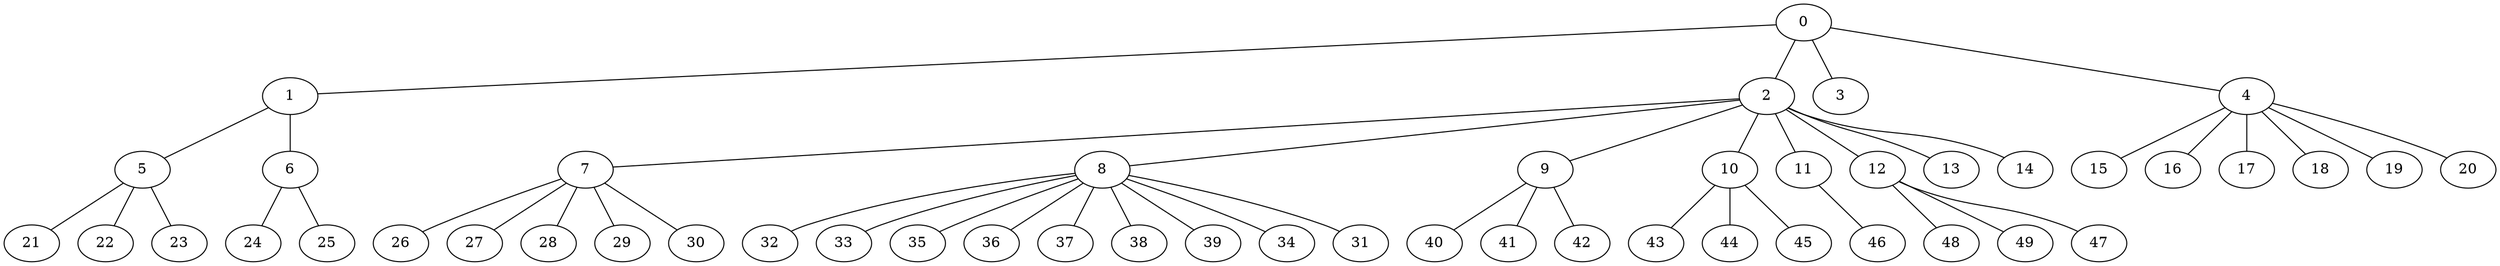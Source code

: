 
graph graphname {
    0 -- 1
0 -- 2
0 -- 3
0 -- 4
1 -- 5
1 -- 6
2 -- 7
2 -- 8
2 -- 9
2 -- 10
2 -- 11
2 -- 12
2 -- 13
2 -- 14
4 -- 15
4 -- 16
4 -- 17
4 -- 18
4 -- 19
4 -- 20
5 -- 21
5 -- 22
5 -- 23
6 -- 24
6 -- 25
7 -- 26
7 -- 27
7 -- 28
7 -- 29
7 -- 30
8 -- 32
8 -- 33
8 -- 35
8 -- 36
8 -- 37
8 -- 38
8 -- 39
8 -- 34
8 -- 31
9 -- 40
9 -- 41
9 -- 42
10 -- 43
10 -- 44
10 -- 45
11 -- 46
12 -- 48
12 -- 49
12 -- 47

}
